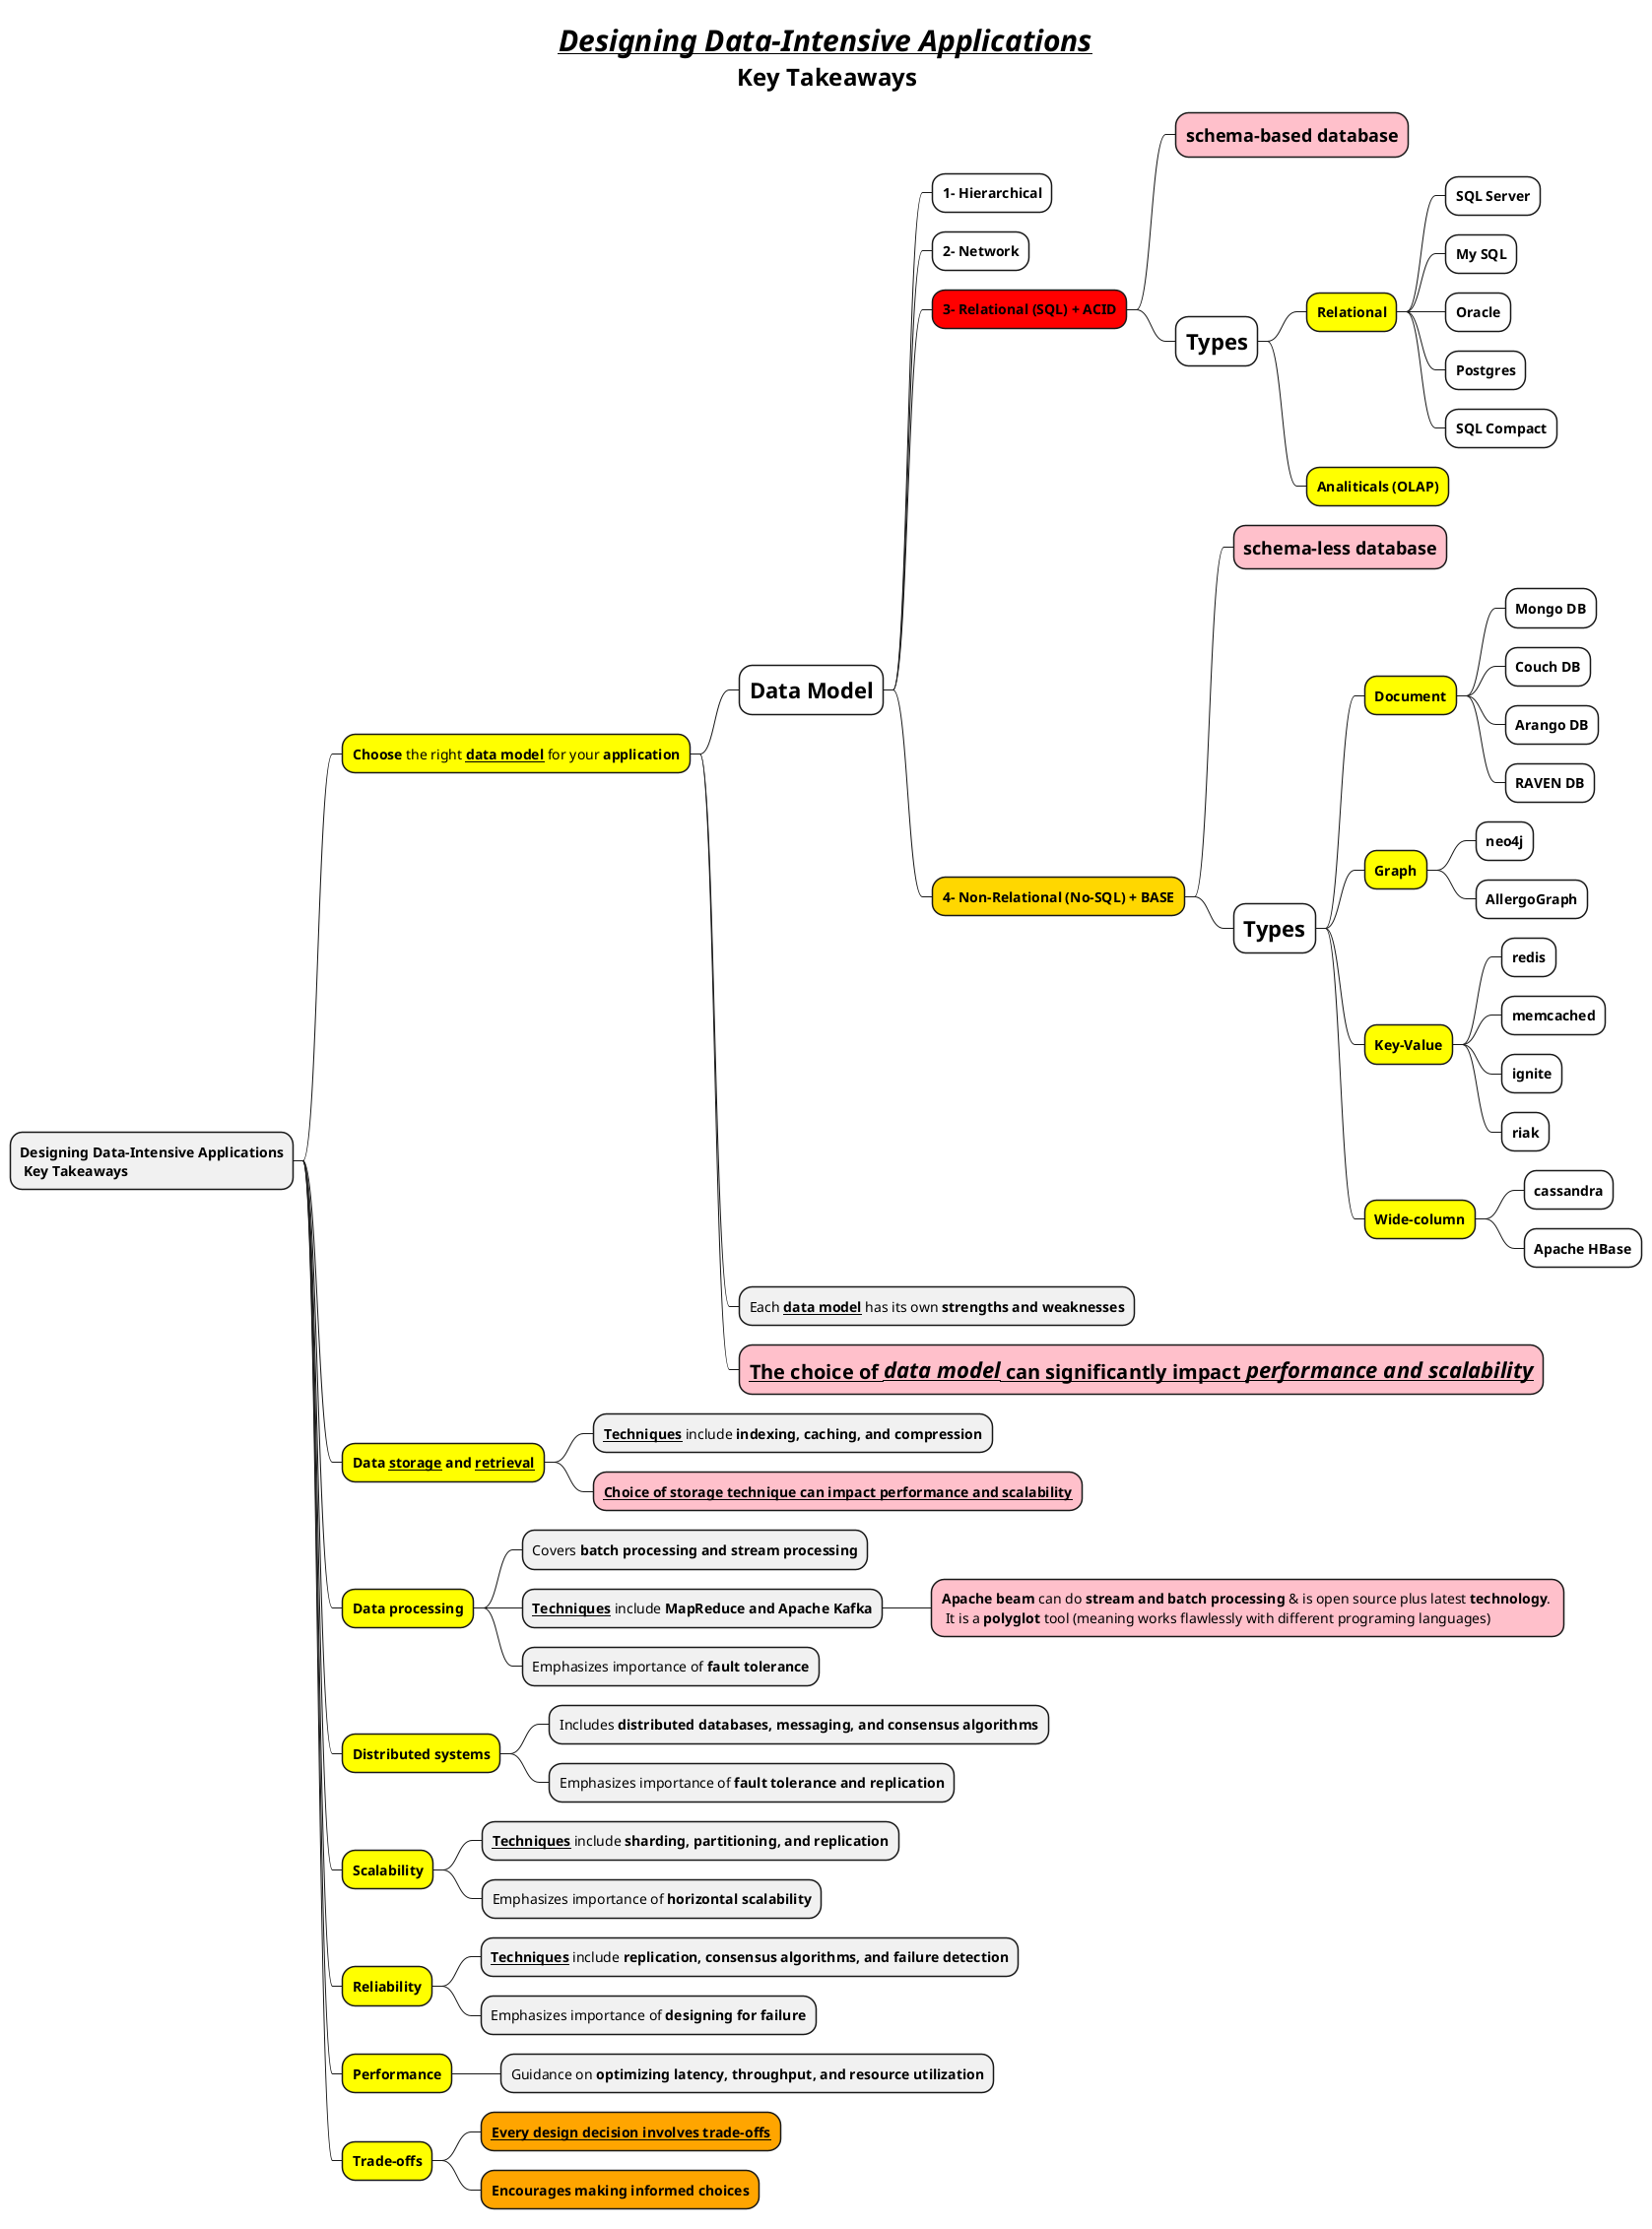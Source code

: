 @startmindmap

title  = //__**Designing Data-Intensive Applications**__//\n <size:24>**Key Takeaways**

*  **Designing Data-Intensive Applications**\n **Key Takeaways**
**[#yellow] **Choose** the right **__data model__** for your **application**
***[#white] =**Data Model**
****[#white] **1- Hierarchical**
****[#white] **2- Network**
****[#red] **3- Relational (SQL) + ACID**
*****[#pink]  ==**schema-based database**
*****[#white]  =**Types**
******[#yellow]  **Relational**
*******[#white]  **SQL Server**
*******[#white]  **My SQL**
*******[#white]  **Oracle**
*******[#white]  **Postgres**
*******[#white]  **SQL Compact**
******[#yellow]  **Analiticals (OLAP)**
****[#gold] **4- Non-Relational (No-SQL) + BASE**
*****[#pink] ==**schema-less database**
*****[#white] =**Types**
******[#yellow] **Document**
*******[#white] **Mongo DB**
*******[#white] **Couch DB**
*******[#white] **Arango DB**
*******[#white] **RAVEN DB**
******[#yellow] **Graph**
*******[#white] **neo4j**
*******[#white] **AllergoGraph**
******[#yellow] **Key-Value**
*******[#white] **redis**
*******[#white] **memcached**
*******[#white] **ignite**
*******[#white] **riak**
******[#yellow] **Wide-column**
*******[#white] **cassandra**
*******[#white] **Apache HBase**
*** Each **__data model__** has its own **strengths and weaknesses**
***[#pink] ==**__The choice of //data model// can significantly impact //performance and scalability//__**
**[#yellow] **Data __storage__ and __retrieval__**
*** **__Techniques__** include **indexing, caching, and compression**
***[#pink] __**Choice of storage technique can impact performance and scalability**__
**[#yellow] **Data processing**
*** Covers **batch processing and stream processing**
*** **__Techniques__** include **MapReduce and Apache Kafka**
****[#pink] **Apache beam** can do **stream and batch processing** & is open source plus latest **technology**. \n It is a **polyglot** tool (meaning works flawlessly with different programing languages)
*** Emphasizes importance of **fault tolerance**
**[#yellow] **Distributed systems**
*** Includes **distributed databases, messaging, and consensus algorithms**
*** Emphasizes importance of **fault tolerance and replication**
**[#yellow] **Scalability**
*** **__Techniques__** include **sharding, partitioning, and replication**
*** Emphasizes importance of **horizontal scalability**
**[#yellow] **Reliability**
*** **__Techniques__** include **replication, consensus algorithms, and failure detection**
*** Emphasizes importance of **designing for failure**
**[#yellow] **Performance**
*** Guidance on **optimizing latency, throughput, and resource utilization**
**[#yellow] **Trade-offs**
***[#orange] **__Every design decision involves trade-offs__**
***[#orange] **Encourages making informed choices**

@endmindmap

